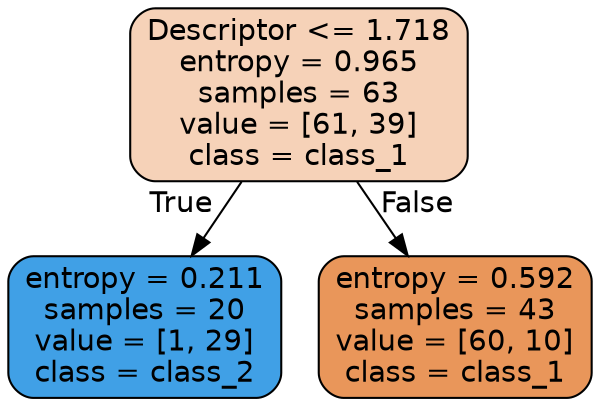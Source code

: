 digraph Tree {
node [shape=box, style="filled, rounded", color="black", fontname="helvetica"] ;
edge [fontname="helvetica"] ;
0 [label="Descriptor <= 1.718\nentropy = 0.965\nsamples = 63\nvalue = [61, 39]\nclass = class_1", fillcolor="#f6d2b8"] ;
1 [label="entropy = 0.211\nsamples = 20\nvalue = [1, 29]\nclass = class_2", fillcolor="#40a0e6"] ;
0 -> 1 [labeldistance=2.5, labelangle=45, headlabel="True"] ;
2 [label="entropy = 0.592\nsamples = 43\nvalue = [60, 10]\nclass = class_1", fillcolor="#e9965a"] ;
0 -> 2 [labeldistance=2.5, labelangle=-45, headlabel="False"] ;
}